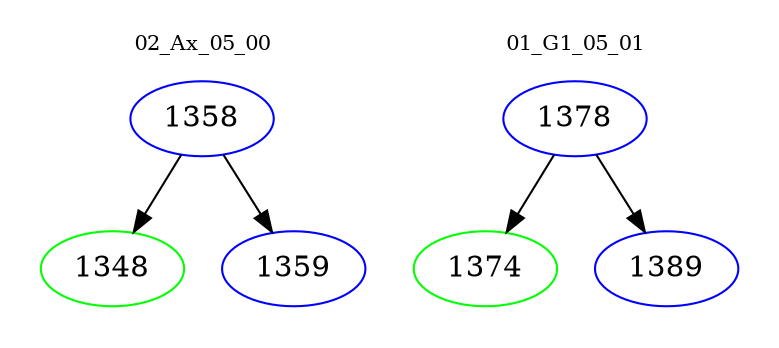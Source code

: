 digraph{
subgraph cluster_0 {
color = white
label = "02_Ax_05_00";
fontsize=10;
T0_1358 [label="1358", color="blue"]
T0_1358 -> T0_1348 [color="black"]
T0_1348 [label="1348", color="green"]
T0_1358 -> T0_1359 [color="black"]
T0_1359 [label="1359", color="blue"]
}
subgraph cluster_1 {
color = white
label = "01_G1_05_01";
fontsize=10;
T1_1378 [label="1378", color="blue"]
T1_1378 -> T1_1374 [color="black"]
T1_1374 [label="1374", color="green"]
T1_1378 -> T1_1389 [color="black"]
T1_1389 [label="1389", color="blue"]
}
}
